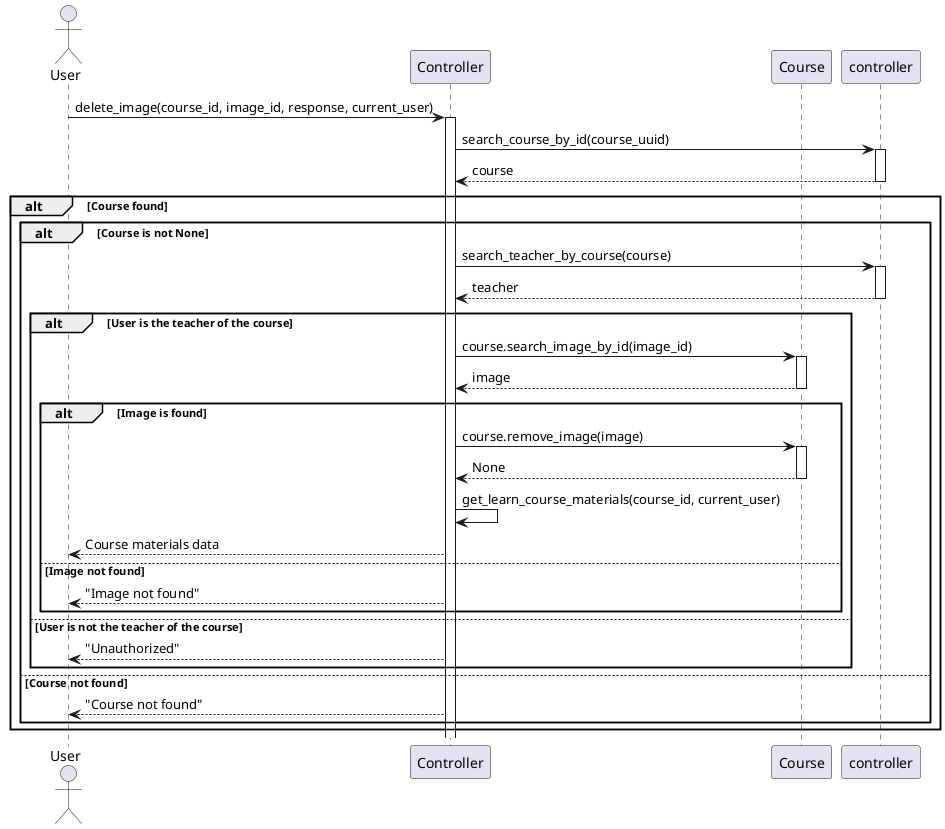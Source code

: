 @startuml

actor User
participant Controller
participant Course

User -> Controller: delete_image(course_id, image_id, response, current_user)
activate Controller

Controller -> controller: search_course_by_id(course_uuid)
activate controller
controller --> Controller: course
deactivate controller

alt Course found
    alt Course is not None
        Controller -> controller: search_teacher_by_course(course)
        activate controller
        controller --> Controller: teacher
        deactivate controller
        
        alt User is the teacher of the course
            Controller -> Course: course.search_image_by_id(image_id)
            activate Course
            Course --> Controller: image
            deactivate Course
            
            alt Image is found
                Controller -> Course: course.remove_image(image)
                activate Course
                Course --> Controller: None
                deactivate Course

                Controller -> Controller: get_learn_course_materials(course_id, current_user)
                Controller --> User: Course materials data
            else Image not found
                Controller --> User: "Image not found"
            end
        else User is not the teacher of the course
            Controller --> User: "Unauthorized"
        end
    else Course not found
        Controller --> User: "Course not found"
    end
end

@enduml